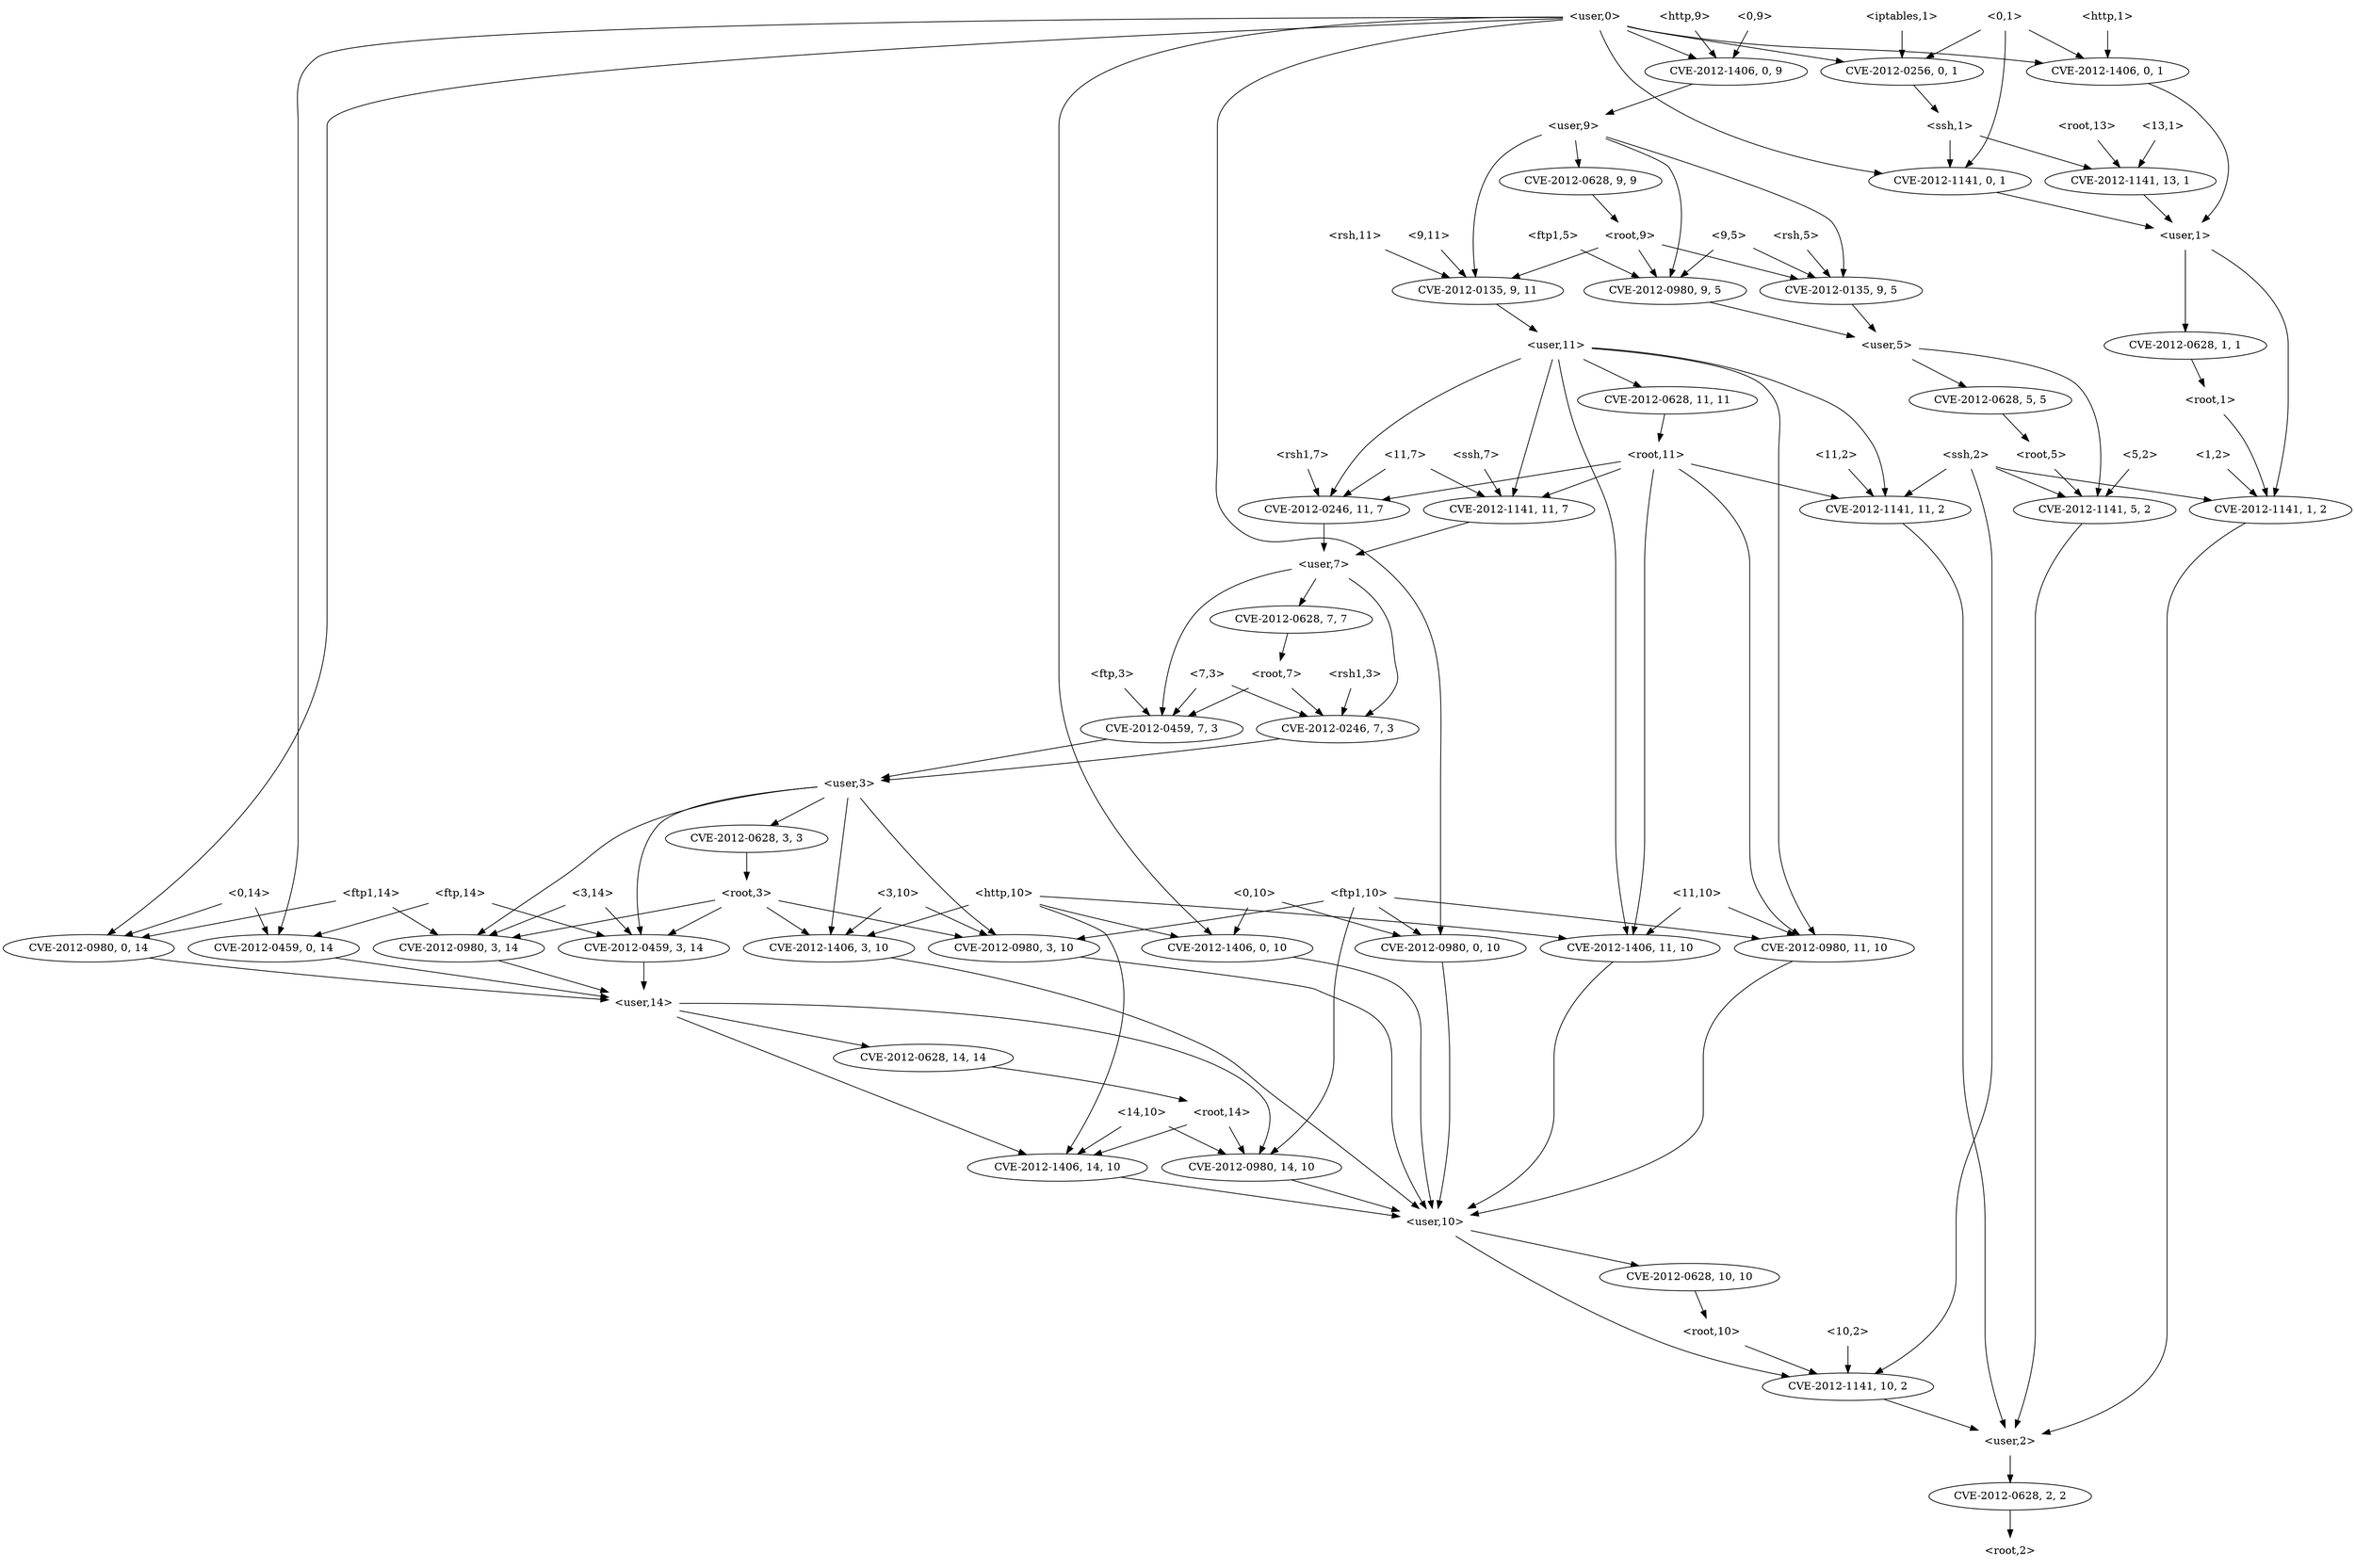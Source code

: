 strict digraph {
	graph [bb="0,0,2631,2052"];
	node [label="\N"];
	"<v_http,11,10>"	 [height=0.5,
		label=<CVE-2012-1406, 11, 10>,
		pos="504,810",
		width=2.7013];
	"<user,10>"	 [height=0.5,
		pos="849,450",
		shape=plaintext,
		width=1.0069];
	"<v_http,11,10>" -> "<user,10>"	 [pos="e,812.62,456.54 531.14,792.54 565.7,769.25 621,723.22 621,667 621,667 621,667 621,593 621,508.17 736.13,472.2 802.76,458.48"];
	"<v_ssh,10,2>"	 [height=0.5,
		label=<CVE-2012-1141, 10, 2>,
		pos="1978,234",
		width=2.5686];
	"<user,10>" -> "<v_ssh,10,2>"	 [pos="e,1886.4,236.56 885.39,434.44 968.03,402.06 1176.8,324.09 1359,288 1538.8,252.37 1752.7,240.69 1876.2,236.86"];
	"<v_root,10,10>"	 [height=0.5,
		label=<CVE-2012-0628, 10, 10>,
		pos="1342,378",
		width=2.7013];
	"<user,10>" -> "<v_root,10,10>"	 [pos="e,1267.2,389.62 885.25,443.85 963.1,432.8 1148,406.54 1257.2,391.04"];
	"<user,2>"	 [height=0.5,
		pos="2188,162",
		shape=plaintext,
		width=0.91667];
	"<v_ssh,10,2>" -> "<user,2>"	 [pos="e,2154.9,174.04 2022.5,218.15 2058.7,206.09 2109.5,189.17 2145.2,177.26"];
	"<root,10>"	 [height=0.5,
		pos="1404,306",
		shape=plaintext,
		width=1];
	"<v_root,10,10>" -> "<root,10>"	 [pos="e,1388.7,324.28 1357,360.05 1364.5,351.58 1373.7,341.17 1382,331.82"];
	"<v_ssh,13,1>"	 [height=0.5,
		label=<CVE-2012-1141, 13, 1>,
		pos="2477,1818",
		width=2.5686];
	"<user,1>"	 [height=0.5,
		pos="2477,1746",
		shape=plaintext,
		width=0.91667];
	"<v_ssh,13,1>" -> "<user,1>"	 [pos="e,2477,1764.1 2477,1799.7 2477,1792 2477,1782.7 2477,1774.1"];
	"<v_ssh,1,2>"	 [height=0.5,
		label=<CVE-2012-1141, 1, 2>,
		pos="2416,1386",
		width=2.4499];
	"<user,1>" -> "<v_ssh,1,2>"	 [pos="e,2418,1404 2466.4,1727.8 2451.5,1701.8 2426,1650.4 2426,1603 2426,1603 2426,1603 2426,1529 2426,1488.9 2422,1442.6 2419,1414"];
	"<v_root,1,1>"	 [height=0.5,
		label=<CVE-2012-0628, 1, 1>,
		pos="2542,1602",
		width=2.4499];
	"<user,1>" -> "<v_root,1,1>"	 [pos="e,2534.1,1620.2 2484.8,1727.9 2496,1703.5 2516.6,1658.4 2529.8,1629.6"];
	"<v_root,3,3>"	 [height=0.5,
		label=<CVE-2012-0628, 3, 3>,
		pos="1292,954",
		width=2.4499];
	"<root,3>"	 [height=0.5,
		pos="1292,882",
		shape=plaintext,
		width=0.89583];
	"<v_root,3,3>" -> "<root,3>"	 [pos="e,1292,900.1 1292,935.7 1292,927.98 1292,918.71 1292,910.11"];
	"<v_http,3,10>"	 [height=0.5,
		label=<CVE-2012-1406, 3, 10>,
		pos="1000,810",
		width=2.5686];
	"<root,3>" -> "<v_http,3,10>"	 [pos="e,1056,824.42 1259.6,873.24 1213.1,862.08 1126.2,841.25 1065.8,826.77"];
	"<v_ftp1,3,10>"	 [height=0.5,
		label=<CVE-2012-0980, 3, 10>,
		pos="1204,810",
		width=2.5686];
	"<root,3>" -> "<v_ftp1,3,10>"	 [pos="e,1224.9,827.62 1270.2,863.7 1259,854.75 1245.1,843.71 1233,834.05"];
	"<v_ftp,3,14>"	 [height=0.5,
		label=<CVE-2012-0459, 3, 14>,
		pos="1408,810",
		width=2.5686];
	"<root,3>" -> "<v_ftp,3,14>"	 [pos="e,1381.1,827.23 1320.4,863.88 1336,854.45 1355.5,842.66 1372.2,832.61"];
	"<v_ftp1,3,14>"	 [height=0.5,
		label=<CVE-2012-0980, 3, 14>,
		pos="1612,810",
		width=2.5686];
	"<root,3>" -> "<v_ftp1,3,14>"	 [pos="e,1553,823.92 1324.4,873.9 1375.4,862.76 1475.2,840.92 1542.8,826.14"];
	"<v_http,0,10>"	 [height=0.5,
		label=<CVE-2012-1406, 0, 10>,
		pos="92,810",
		width=2.5686];
	"<v_http,0,10>" -> "<user,10>"	 [pos="e,812.64,451.41 123.05,792.98 161.78,770.5 223,725.7 223,667 223,667 223,667 223,593 223,474.22 657.04,454.8 802.29,451.62"];
	"<root,1>"	 [height=0.5,
		pos="2523,1530",
		shape=plaintext,
		width=0.89583];
	"<root,1>" -> "<v_ssh,1,2>"	 [pos="e,2429,1404.2 2510.1,1511.9 2491.5,1487.1 2456.9,1441.2 2435.2,1412.5"];
	"<v_ssh,1,2>" -> "<user,2>"	 [pos="e,2221.4,177.28 2398.4,1368 2374.6,1343 2335,1293.8 2335,1243 2335,1243 2335,1243 2335,305 2335,246.37 2273.8,204.26 2230.3,181.78"];
	"<user,9>"	 [height=0.5,
		pos="1910,1890",
		shape=plaintext,
		width=0.91667];
	"<v_ftp1,9,5>"	 [height=0.5,
		label=<CVE-2012-0980, 9, 5>,
		pos="2160,1674",
		width=2.4499];
	"<user,9>" -> "<v_ftp1,9,5>"	 [pos="e,2160.4,1692.2 1943.2,1876.4 1947.8,1874.9 1952.5,1873.3 1957,1872 2024.8,1851.9 2058.6,1882.3 2112,1836 2150.8,1802.4 2158.9,1739\
 2160.2,1702.6"];
	"<v_rsh,9,11>"	 [height=0.5,
		label=<CVE-2012-0135, 9, 11>,
		pos="1690,1674",
		width=2.5686];
	"<user,9>" -> "<v_rsh,9,11>"	 [pos="e,1707.4,1691.9 1892.4,1871.8 1853.3,1833.9 1759.5,1742.6 1714.7,1699"];
	"<v_root,9,9>"	 [height=0.5,
		label=<CVE-2012-0628, 9, 9>,
		pos="2015,1818",
		width=2.4499];
	"<user,9>" -> "<v_root,9,9>"	 [pos="e,1990.3,1835.5 1935.7,1871.9 1949.6,1862.6 1966.9,1851 1981.8,1841.1"];
	"<v_rsh,9,5>"	 [height=0.5,
		label=<CVE-2012-0135, 9, 5>,
		pos="1965,1674",
		width=2.4499];
	"<user,9>" -> "<v_rsh,9,5>"	 [pos="e,1938.4,1691.2 1904.9,1871.6 1896.9,1841 1884.5,1776.3 1906,1728 1911.3,1716.1 1920.8,1705.7 1930.6,1697.4"];
	"<user,5>"	 [height=0.5,
		pos="2160,1602",
		shape=plaintext,
		width=0.91667];
	"<v_ftp1,9,5>" -> "<user,5>"	 [pos="e,2160,1620.1 2160,1655.7 2160,1648 2160,1638.7 2160,1630.1"];
	"<user,11>"	 [height=0.5,
		pos="843,1602",
		shape=plaintext,
		width=1.0069];
	"<v_rsh,9,11>" -> "<user,11>"	 [pos="e,879.45,1606 1606.5,1666.1 1430.5,1651.6 1026.8,1618.2 889.62,1606.9"];
	"<root,9>"	 [height=0.5,
		pos="2026,1746",
		shape=plaintext,
		width=0.89583];
	"<v_root,9,9>" -> "<root,9>"	 [pos="e,2023.3,1764.1 2017.7,1799.7 2018.9,1792 2020.4,1782.7 2021.7,1774.1"];
	"<v_rsh,9,5>" -> "<user,5>"	 [pos="e,2127,1614.9 2006.8,1658 2039.4,1646.3 2084.4,1630.1 2117.2,1618.4"];
	"<v_root,2,2>"	 [height=0.5,
		label=<CVE-2012-0628, 2, 2>,
		pos="2188,90",
		width=2.4499];
	"<user,2>" -> "<v_root,2,2>"	 [pos="e,2188,108.1 2188,143.7 2188,135.98 2188,126.71 2188,118.11"];
	"<root,9>" -> "<v_ftp1,9,5>"	 [pos="e,2129.2,1691.1 2058.4,1728.1 2077,1718.3 2100.5,1706.1 2120.2,1695.8"];
	"<root,9>" -> "<v_rsh,9,11>"	 [pos="e,1765.6,1684.5 1993.4,1731.3 1989.9,1730.1 1986.4,1729 1983,1728 1914.4,1708.4 1834.6,1694.6 1775.6,1685.9"];
	"<root,9>" -> "<v_rsh,9,5>"	 [pos="e,1979.9,1692.1 2010.9,1727.7 2003.6,1719.3 1994.7,1709.1 1986.7,1699.9"];
	"<v_root,1,1>" -> "<root,1>"	 [pos="e,2527.6,1548.1 2537.3,1583.7 2535.2,1575.9 2532.6,1566.5 2530.3,1557.8"];
	"<root,14>"	 [height=0.5,
		pos="1139,594",
		shape=plaintext,
		width=1];
	"<v_ftp1,14,10>"	 [height=0.5,
		label=<CVE-2012-0980, 14, 10>,
		pos="993,522",
		width=2.7013];
	"<root,14>" -> "<v_ftp1,14,10>"	 [pos="e,1026.3,538.99 1103.3,575.88 1082.8,566.07 1057.1,553.72 1035.6,543.41"];
	"<v_http,14,10>"	 [height=0.5,
		label=<CVE-2012-1406, 14, 10>,
		pos="1206,522",
		width=2.7013];
	"<root,14>" -> "<v_http,14,10>"	 [pos="e,1189.6,540.1 1155.6,575.7 1163.7,567.22 1173.6,556.86 1182.5,547.58"];
	"<v_ftp1,14,10>" -> "<user,10>"	 [pos="e,884.15,468.08 959.96,504.94 940.22,495.34 914.88,483.02 893.4,472.58"];
	"<v_http,14,10>" -> "<user,10>"	 [pos="e,885.46,458.15 1141.8,508.4 1070.8,494.5 958.38,472.45 895.49,460.12"];
	"<v_http,0,9>"	 [height=0.5,
		label=<CVE-2012-1406, 0, 9>,
		pos="2003,1962",
		width=2.4499];
	"<v_http,0,9>" -> "<user,9>"	 [pos="e,1932.9,1908.2 1981,1944.4 1969.1,1935.5 1954.2,1924.3 1941.1,1914.4"];
	"<rsh1,3>"	 [height=0.5,
		pos="994,1170",
		shape=plaintext,
		width=0.92361];
	"<v_rsh1,7,3>"	 [height=0.5,
		label=<CVE-2012-0246, 7, 3>,
		pos="1016,1098",
		width=2.4499];
	"<rsh1,3>" -> "<v_rsh1,7,3>"	 [pos="e,1010.6,1116.1 999.44,1151.7 1001.9,1143.9 1004.8,1134.5 1007.6,1125.8"];
	"<user,3>"	 [height=0.5,
		pos="1211,1026",
		shape=plaintext,
		width=0.91667];
	"<v_rsh1,7,3>" -> "<user,3>"	 [pos="e,1178,1038.9 1057.8,1082 1090.4,1070.3 1135.4,1054.1 1168.2,1042.4"];
	"<v_root,5,5>"	 [height=0.5,
		label=<CVE-2012-0628, 5, 5>,
		pos="2276,1530",
		width=2.4499];
	"<root,5>"	 [height=0.5,
		pos="2221,1458",
		shape=plaintext,
		width=0.89583];
	"<v_root,5,5>" -> "<root,5>"	 [pos="e,2234.6,1476.3 2262.7,1512.1 2256.2,1503.8 2248.2,1493.6 2240.9,1484.4"];
	"<v_ssh,5,2>"	 [height=0.5,
		label=<CVE-2012-1141, 5, 2>,
		pos="2221,1386",
		width=2.4499];
	"<root,5>" -> "<v_ssh,5,2>"	 [pos="e,2221,1404.1 2221,1439.7 2221,1432 2221,1422.7 2221,1414.1"];
	"<13,1>"	 [height=0.5,
		pos="2541,1890",
		shape=plaintext,
		width=0.78472];
	"<13,1>" -> "<v_ssh,13,1>"	 [pos="e,2492.6,1836.1 2525.2,1871.7 2517.4,1863.2 2508,1852.9 2499.5,1843.6"];
	"<http,10>"	 [height=0.5,
		pos="607,882",
		shape=plaintext,
		width=0.97917];
	"<http,10>" -> "<v_http,3,10>"	 [pos="e,924.82,820.57 642.64,866.76 645.78,865.74 648.93,864.8 652,864 700.2,851.38 828.16,833.33 914.74,821.9"];
	"<http,10>" -> "<v_http,11,10>"	 [pos="e,528.23,827.47 581.8,863.88 568.16,854.61 551.16,843.05 536.52,833.1"];
	"<http,10>" -> "<v_http,0,10>"	 [pos="e,158.88,822.52 571.58,876.91 500.09,868.55 333.46,848.56 194,828 185.83,826.8 177.3,825.47 168.81,824.12"];
	"<http,10>" -> "<v_http,14,10>"	 [pos="e,1206.4,540.35 610.57,863.8 615.59,843.84 626.61,811.21 648,792 671.38,771.02 1162.7,635.1 1184,612 1199.3,595.41 1204.4,569.9 \
1205.9,550.44"];
	"<v_http,3,10>" -> "<user,10>"	 [pos="e,845.16,468.39 955.78,794 905.41,773.78 830,732.57 830,667 830,667 830,667 830,593 830,552.86 837.55,506.9 843.13,478.4"];
	"<v_ftp1,11,10>"	 [height=0.5,
		label=<CVE-2012-0980, 11, 10>,
		pos="754,810",
		width=2.7013];
	"<v_ftp1,11,10>" -> "<user,10>"	 [pos="e,827.44,468.22 754,791.95 754,765.29 754,712.11 754,667 754,667 754,667 754,593 754,545.01 791.94,500.96 819.87,475.04"];
	"<root,2>"	 [height=0.5,
		pos="2188,18",
		shape=plaintext,
		width=0.89583];
	"<user,14>"	 [height=0.5,
		pos="1408,738",
		shape=plaintext,
		width=1.0069];
	"<v_ftp,3,14>" -> "<user,14>"	 [pos="e,1408,756.1 1408,791.7 1408,783.98 1408,774.71 1408,766.11"];
	"<user,14>" -> "<v_ftp1,14,10>"	 [pos="e,993.22,540.03 1371.4,736.22 1312.7,733.77 1195.1,723.81 1105,684 1057.2,662.88 1039.8,656.26 1012,612 1000.3,593.44 995.73,568.85\
 993.96,550.22"];
	"<user,14>" -> "<v_http,14,10>"	 [pos="e,1222,539.94 1391.8,719.85 1356,681.96 1270.2,591 1228.9,547.28"];
	"<v_root,14,14>"	 [height=0.5,
		label=<CVE-2012-0628, 14, 14>,
		pos="1211,666",
		width=2.7013];
	"<user,14>" -> "<v_root,14,14>"	 [pos="e,1253.9,682.25 1371.4,724 1341.1,713.24 1297.7,697.81 1263.7,685.72"];
	"<v_ftp,7,3>"	 [height=0.5,
		label=<CVE-2012-0459, 7, 3>,
		pos="1211,1098",
		width=2.4499];
	"<v_ftp,7,3>" -> "<user,3>"	 [pos="e,1211,1044.1 1211,1079.7 1211,1072 1211,1062.7 1211,1054.1"];
	"<user,3>" -> "<v_http,3,10>"	 [pos="e,1007.1,828 1182.6,1008 1148.1,986.21 1089.5,945.84 1050,900 1033.6,881.02 1020.1,855.87 1011.3,837.14"];
	"<user,3>" -> "<v_ftp1,3,10>"	 [pos="e,1200.8,828.02 1204.3,1007.6 1200.8,997.42 1196.8,984.17 1195,972 1188.1,925.22 1194.2,870.08 1199.2,837.98"];
	"<user,3>" -> "<v_root,3,3>"	 [pos="e,1272.8,971.62 1231,1007.7 1241.3,998.84 1253.9,987.92 1265,978.33"];
	"<user,3>" -> "<v_ftp,3,14>"	 [pos="e,1411.6,828.4 1244,1025.3 1284.8,1023.8 1353.2,1014.6 1389,972 1420.5,934.53 1418,873.62 1413.1,838.44"];
	"<user,3>" -> "<v_ftp1,3,14>"	 [pos="e,1612,828.16 1244,1024.6 1318.1,1021.9 1498,1004.3 1589,900 1603.9,882.96 1609.3,857.5 1611.2,838.17"];
	"<user,0>"	 [height=0.5,
		pos="1868,2034",
		shape=plaintext,
		width=0.91667];
	"<v_ftp1,0,10>"	 [height=0.5,
		label=<CVE-2012-0980, 0, 10>,
		pos="296,810",
		width=2.5686];
	"<user,0>" -> "<v_ftp1,0,10>"	 [pos="e,317.31,827.76 1834.8,2031.6 1616,2022.2 392,1966 392,1891 392,1891 392,1891 392,953 392,904.58 353.22,860.35 324.96,834.54"];
	"<user,0>" -> "<v_http,0,9>"	 [pos="e,1972.2,1979 1901,2015.9 1919.8,2006.2 1943.3,1993.9 1963.1,1983.7"];
	"<v_ftp1,0,14>"	 [height=0.5,
		label=<CVE-2012-0980, 0, 14>,
		pos="2020,810",
		width=2.5686];
	"<user,0>" -> "<v_ftp1,0,14>"	 [pos="e,2015.3,828.14 1864.2,2015.6 1858.6,1988.9 1849,1936.3 1849,1891 1849,1891 1849,1891 1849,1529 1849,1456.5 1860.1,1438.9 1875,1368\
 1897.4,1261.7 1986.3,934.4 2012.6,837.99"];
	"<v_iptables,0,1>"	 [height=0.5,
		label=<CVE-2012-0256, 0, 1>,
		pos="2198,1962",
		width=2.4499];
	"<user,0>" -> "<v_iptables,0,1>"	 [pos="e,2138.4,1975.3 1901.3,2025.6 1914.9,2022.6 1930.7,2019.1 1945,2016 2007,2002.7 2077.7,1987.9 2128.5,1977.3"];
	"<v_ftp,0,14>"	 [height=0.5,
		label=<CVE-2012-0459, 0, 14>,
		pos="1816,810",
		width=2.5686];
	"<user,0>" -> "<v_ftp,0,14>"	 [pos="e,1815,828.04 1854.4,2015.9 1847.3,2006 1839.3,1993 1835,1980 1792.5,1850.8 1811,1811 1811,1675 1811,1675 1811,1675 1811,953 1811\
,912.97 1813,866.63 1814.5,838.07"];
	"<v_http,0,1>"	 [height=0.5,
		label=<CVE-2012-1406, 0, 1>,
		pos="2430,1962",
		width=2.4499];
	"<user,0>" -> "<v_http,0,1>"	 [pos="e,2357.9,1972.4 1901.2,2024.8 1914.7,2021.7 1930.5,2018.3 1945,2016 2099.4,1991.1 2139.6,1997.8 2295,1980 2312.1,1978 2330.3,1975.8\
 2347.7,1973.7"];
	"<user,0>" -> "<v_http,0,10>"	 [pos="e,99.488,828.11 1834.6,2033.4 1688.4,2034.6 1090,2035.6 603,1980 390.04,1955.7 129,2105.3 129,1891 129,1891 129,1891 129,953 129\
,911.71 114.17,865.77 103.28,837.63"];
	"<v_ssh,0,1>"	 [height=0.5,
		label=<CVE-2012-1141, 0, 1>,
		pos="2278,1818",
		width=2.4499];
	"<user,0>" -> "<v_ssh,0,1>"	 [pos="e,2199.8,1826.5 1871,2015.8 1875.3,1995.9 1885.1,1963.3 1906,1944 1984.7,1871.3 2107,1840.8 2189.7,1828"];
	"<v_ftp1,0,10>" -> "<user,10>"	 [pos="e,812.37,454.42 317.31,792.24 345.59,767.93 392,719.97 392,667 392,667 392,667 392,593 392,507.71 685.92,467.89 802.33,455.47"];
	"<v_ftp1,0,14>" -> "<user,14>"	 [pos="e,1444.5,742.05 1953.6,797.44 1941.4,795.5 1928.9,793.59 1917,792 1747.2,769.16 1544.3,750.66 1454.6,742.91"];
	"<ssh,1>"	 [height=0.5,
		pos="2373,1890",
		shape=plaintext,
		width=0.84028];
	"<v_iptables,0,1>" -> "<ssh,1>"	 [pos="e,2342.5,1903.2 2236.4,1945.6 2265.1,1934.2 2304.1,1918.6 2333.1,1907"];
	"<v_ftp,0,14>" -> "<user,14>"	 [pos="e,1444.5,745.26 1749.1,797.52 1666.1,783.29 1526.9,759.4 1454.6,747"];
	"<v_http,0,1>" -> "<user,1>"	 [pos="e,2510.1,1754.7 2505,1952.3 2532.6,1945.1 2561.2,1931.9 2578,1908 2605.6,1868.8 2602.8,1841.1 2578,1800 2565.3,1779 2541.2,1765.9\
 2519.7,1758"];
	"<v_ssh,0,1>" -> "<user,1>"	 [pos="e,2443.7,1758.7 2320.2,1802.2 2353.7,1790.4 2400.5,1773.9 2434.2,1762.1"];
	"<11,7>"	 [height=0.5,
		pos="770,1458",
		shape=plaintext,
		width=0.78472];
	"<v_ssh,11,7>"	 [height=0.5,
		label=<CVE-2012-1141, 11, 7>,
		pos="974,1386",
		width=2.5686];
	"<11,7>" -> "<v_ssh,11,7>"	 [pos="e,924.47,1401.2 798.49,1443.8 801.68,1442.5 804.89,1441.2 808,1440 842.96,1426.6 882.89,1413.8 914.83,1404.1"];
	"<v_rsh1,11,7>"	 [height=0.5,
		label=<CVE-2012-0246, 11, 7>,
		pos="694,1386",
		width=2.5686];
	"<11,7>" -> "<v_rsh1,11,7>"	 [pos="e,712.31,1403.9 751.21,1439.7 741.76,1431 730.14,1420.3 719.86,1410.8"];
	"<user,7>"	 [height=0.5,
		pos="974,1314",
		shape=plaintext,
		width=0.91667];
	"<v_ssh,11,7>" -> "<user,7>"	 [pos="e,974,1332.1 974,1367.7 974,1360 974,1350.7 974,1342.1"];
	"<v_rsh1,11,7>" -> "<user,7>"	 [pos="e,940.88,1323.3 748.32,1371.4 801.62,1358.1 881.85,1338 930.91,1325.8"];
	"<ftp1,5>"	 [height=0.5,
		pos="2220,1746",
		shape=plaintext,
		width=0.89583];
	"<ftp1,5>" -> "<v_ftp1,9,5>"	 [pos="e,2174.7,1692.1 2205.2,1727.7 2198,1719.3 2189.2,1709.1 2181.3,1699.9"];
	"<rsh,11>"	 [height=0.5,
		pos="1623,1746",
		shape=plaintext,
		width=0.92361];
	"<rsh,11>" -> "<v_rsh,9,11>"	 [pos="e,1673.6,1692.1 1639.6,1727.7 1647.7,1719.2 1657.6,1708.9 1666.5,1699.6"];
	"<0,10>"	 [height=0.5,
		pos="259,882",
		shape=plaintext,
		width=0.78472];
	"<0,10>" -> "<v_ftp1,0,10>"	 [pos="e,286.96,828.1 268.15,863.7 272.4,855.64 277.56,845.89 282.27,836.98"];
	"<0,10>" -> "<v_http,0,10>"	 [pos="e,129.28,826.62 230.67,869.13 205.48,858.57 168.16,842.92 138.58,830.53"];
	"<v_ftp1,3,10>" -> "<user,10>"	 [pos="e,854.02,468.1 1176.5,792.79 1115.6,755.66 968.86,658.47 887,540 873.7,520.76 863.63,496.12 857.21,477.65"];
	"<root,13>"	 [height=0.5,
		pos="2458,1890",
		shape=plaintext,
		width=1];
	"<root,13>" -> "<v_ssh,13,1>"	 [pos="e,2472.4,1836.1 2462.7,1871.7 2464.8,1863.9 2467.4,1854.5 2469.7,1845.8"];
	"<v_ftp1,3,14>" -> "<user,14>"	 [pos="e,1444.3,751.45 1568.5,794.07 1534.8,782.52 1488.3,766.57 1454.1,754.81"];
	"<0,1>"	 [height=0.5,
		pos="2314,2034",
		shape=plaintext,
		width=0.75];
	"<0,1>" -> "<v_http,0,1>"	 [pos="e,2403,1979.3 2341.2,2016.6 2357,2007 2377.2,1994.8 2394.3,1984.5"];
	"<0,1>" -> "<v_iptables,0,1>"	 [pos="e,2225,1979.3 2286.8,2016.6 2271,2007 2250.8,1994.8 2233.7,1984.5"];
	"<0,1>" -> "<v_ssh,0,1>"	 [pos="e,2280.9,1836.2 2311.1,2015.8 2304.9,1978.8 2290.1,1890.8 2282.6,1846.1"];
	"<ssh,7>"	 [height=0.5,
		pos="1027,1458",
		shape=plaintext,
		width=0.84028];
	"<ssh,7>" -> "<v_ssh,11,7>"	 [pos="e,986.95,1404.1 1013.9,1439.7 1007.6,1431.4 999.95,1421.3 993.04,1412.1"];
	"<http,1>"	 [height=0.5,
		pos="2430,2034",
		shape=plaintext,
		width=0.89583];
	"<http,1>" -> "<v_http,0,1>"	 [pos="e,2430,1980.1 2430,2015.7 2430,2008 2430,1998.7 2430,1990.1"];
	"<user,11>" -> "<v_ssh,11,7>"	 [pos="e,976.12,1404.2 879.39,1592.1 902.98,1584.4 932.32,1570.8 949,1548 977.82,1508.5 979.12,1449 976.93,1414.5"];
	"<user,11>" -> "<v_http,11,10>"	 [pos="e,504.2,828.05 806.51,1601.9 719.11,1601.9 505,1588.7 505,1459 505,1459 505,1459 505,953 505,913 504.6,866.65 504.3,838.08"];
	"<v_root,11,11>"	 [height=0.5,
		label=<CVE-2012-0628, 11, 11>,
		pos="843,1530",
		width=2.7013];
	"<user,11>" -> "<v_root,11,11>"	 [pos="e,843,1548.1 843,1583.7 843,1576 843,1566.7 843,1558.1"];
	"<user,11>" -> "<v_ftp1,11,10>"	 [pos="e,750.54,828.15 806.72,1588.8 779.87,1579.1 742.76,1564.6 712,1548 662.53,1521.3 639.37,1522.7 608,1476 589.71,1448.8 595.58,1436.6\
 592,1404 566.61,1172.7 674.66,1125 734,900 739.42,879.46 744.65,856 748.4,838.33"];
	"<user,11>" -> "<v_rsh1,11,7>"	 [pos="e,694.14,1404.1 806.62,1591.3 783.49,1583.3 754.68,1569.7 737,1548 705.32,1509.2 696.83,1449.1 694.65,1414.4"];
	"<v_ssh,11,2>"	 [height=0.5,
		label=<CVE-2012-1141, 11, 2>,
		pos="1977,1386",
		width=2.5686];
	"<user,11>" -> "<v_ssh,11,2>"	 [pos="e,1913,1399.1 879.45,1594.1 1039.6,1563.9 1683,1442.5 1902.9,1401"];
	"<root,11>"	 [height=0.5,
		pos="853,1458",
		shape=plaintext,
		width=1];
	"<v_root,11,11>" -> "<root,11>"	 [pos="e,850.56,1476.1 845.47,1511.7 846.57,1504 847.9,1494.7 849.13,1486.1"];
	"<v_ssh,11,2>" -> "<user,2>"	 [pos="e,2182.3,180.27 2018.8,1369.9 2067.4,1349.4 2141,1307.6 2141,1243 2141,1243 2141,1243 2141,809 2141,713.51 2160,690.49 2160,595 \
2160,595 2160,595 2160,305 2160,264.27 2171.2,218.19 2179.5,189.86"];
	"<http,9>"	 [height=0.5,
		pos="1987,2034",
		shape=plaintext,
		width=0.89583];
	"<http,9>" -> "<v_http,0,9>"	 [pos="e,1999.1,1980.1 1991,2015.7 1992.7,2008 1994.8,1998.7 1996.8,1990.1"];
	"<iptables,1>"	 [height=0.5,
		pos="2198,2034",
		shape=plaintext,
		width=1.1944];
	"<iptables,1>" -> "<v_iptables,0,1>"	 [pos="e,2198,1980.1 2198,2015.7 2198,2008 2198,1998.7 2198,1990.1"];
	"<v_root,14,14>" -> "<root,14>"	 [pos="e,1156.5,612.03 1193.6,648.05 1184.6,639.35 1173.6,628.59 1163.7,619.04"];
	"<ftp1,10>"	 [height=0.5,
		pos="917,882",
		shape=plaintext,
		width=1];
	"<ftp1,10>" -> "<v_ftp1,0,10>"	 [pos="e,362.02,822.63 880.79,877.6 779.05,868.02 491.92,840.61 398,828 389.62,826.88 380.88,825.59 372.18,824.24"];
	"<ftp1,10>" -> "<v_ftp1,11,10>"	 [pos="e,790.64,826.73 880.83,865.46 857.04,855.25 825.7,841.79 800.13,830.81"];
	"<ftp1,10>" -> "<v_ftp1,3,10>"	 [pos="e,1148.7,824.49 953.06,872.21 999.6,860.85 1081.4,840.9 1138.9,826.87"];
	"<ftp1,10>" -> "<v_ftp1,14,10>"	 [pos="e,984.65,540.07 909.11,863.75 904.89,853.58 900.14,840.33 898,828 895.26,812.24 895.3,807.77 898,792 913.86,699.48 958.3,596.52 \
980.32,549.28"];
	"<10,2>"	 [height=0.5,
		pos="1978,306",
		shape=plaintext,
		width=0.78472];
	"<10,2>" -> "<v_ssh,10,2>"	 [pos="e,1978,252.1 1978,287.7 1978,279.98 1978,270.71 1978,262.11"];
	"<root,11>" -> "<v_ssh,11,7>"	 [pos="e,945.95,1403.2 882.6,1439.9 899.04,1430.4 919.65,1418.4 937.13,1408.3"];
	"<root,11>" -> "<v_http,11,10>"	 [pos="e,509.07,828.13 843.54,1439.7 832.96,1421 814.69,1391 795,1368 716.92,1277 655.03,1291.2 594,1188 518.77,1060.8 555.8,1007.2 519\
,864 516.8,855.44 514.23,846.15 511.85,837.78"];
	"<root,11>" -> "<v_rsh1,11,7>"	 [pos="e,729.66,1402.7 816.92,1441.1 793.77,1430.9 763.52,1417.6 738.83,1406.7"];
	"<root,11>" -> "<v_ssh,11,2>"	 [pos="e,1886.4,1389.6 889.04,1451.7 915.97,1447.9 953.72,1443 987,1440 1311.3,1410.8 1697,1395.8 1876.2,1390"];
	"<root,11>" -> "<v_ftp1,11,10>"	 [pos="e,775.97,827.62 853,1440 853,1413.3 853,1360.1 853,1315 853,1315 853,1315 853,953 853,904.1 813.01,860 783.86,834.35"];
	"<11,10>"	 [height=0.5,
		pos="693,882",
		shape=plaintext,
		width=0.88889];
	"<11,10>" -> "<v_http,11,10>"	 [pos="e,547.58,826.22 660.95,867.88 657.6,866.55 654.23,865.24 651,864 620.06,852.17 585.19,839.56 557.18,829.62"];
	"<11,10>" -> "<v_ftp1,11,10>"	 [pos="e,739.09,828.1 708.08,863.7 715.39,855.3 724.31,845.07 732.34,835.86"];
	"<v_root,7,7>"	 [height=0.5,
		label=<CVE-2012-0628, 7, 7>,
		pos="1063,1242",
		width=2.4499];
	"<root,7>"	 [height=0.5,
		pos="1078,1170",
		shape=plaintext,
		width=0.89583];
	"<v_root,7,7>" -> "<root,7>"	 [pos="e,1074.3,1188.1 1066.7,1223.7 1068.4,1216 1070.3,1206.7 1072.2,1198.1"];
	"<root,7>" -> "<v_ftp,7,3>"	 [pos="e,1180.6,1115 1110.5,1151.9 1129,1142.2 1152.2,1129.9 1171.7,1119.7"];
	"<root,7>" -> "<v_rsh1,7,3>"	 [pos="e,1031.1,1116.1 1062.7,1151.7 1055.2,1143.3 1046.2,1133.1 1038,1123.9"];
	"<3,14>"	 [height=0.5,
		pos="1468,882",
		shape=plaintext,
		width=0.78472];
	"<3,14>" -> "<v_ftp,3,14>"	 [pos="e,1422.7,828.1 1453.2,863.7 1446,855.3 1437.2,845.07 1429.3,835.86"];
	"<3,14>" -> "<v_ftp1,3,14>"	 [pos="e,1579.3,826.88 1496.4,867.17 1517.5,856.93 1546.5,842.83 1570.2,831.31"];
	"<9,11>"	 [height=0.5,
		pos="1703,1746",
		shape=plaintext,
		width=0.78472];
	"<9,11>" -> "<v_rsh,9,11>"	 [pos="e,1693.2,1692.1 1699.8,1727.7 1698.4,1720 1696.6,1710.7 1695,1702.1"];
	"<v_root,2,2>" -> "<root,2>"	 [pos="e,2188,36.104 2188,71.697 2188,63.983 2188,54.712 2188,46.112"];
	"<ssh,1>" -> "<v_ssh,13,1>"	 [pos="e,2452.5,1835.5 2398.4,1871.9 2412.2,1862.6 2429.4,1851 2444.2,1841.1"];
	"<ssh,1>" -> "<v_ssh,0,1>"	 [pos="e,2300.6,1835.6 2349.5,1871.7 2337.3,1862.7 2322.1,1851.5 2308.9,1841.8"];
	"<0,9>"	 [height=0.5,
		pos="2065,2034",
		shape=plaintext,
		width=0.75];
	"<0,9>" -> "<v_http,0,9>"	 [pos="e,2018.1,1980.1 2049.7,2015.7 2042.2,2007.3 2033.2,1997.1 2025,1987.9"];
	"<ftp,3>"	 [height=0.5,
		pos="1269,1170",
		shape=plaintext,
		width=0.8125];
	"<ftp,3>" -> "<v_ftp,7,3>"	 [pos="e,1225.2,1116.1 1254.7,1151.7 1247.7,1143.3 1239.2,1133.1 1231.6,1123.9"];
	"<v_ssh,5,2>" -> "<user,2>"	 [pos="e,2193.9,180.26 2220.2,1368 2219,1341.3 2217,1288.1 2217,1243 2217,1243 2217,1243 2217,305 2217,264.21 2205.4,218.15 2196.8,189.84"];
	"<14,10>"	 [height=0.5,
		pos="1053,594",
		shape=plaintext,
		width=0.88889];
	"<14,10>" -> "<v_ftp1,14,10>"	 [pos="e,1007.7,540.1 1038.2,575.7 1031,567.3 1022.2,557.07 1014.3,547.86"];
	"<14,10>" -> "<v_http,14,10>"	 [pos="e,1171.3,538.87 1085.1,578.33 1107.5,568.09 1137.6,554.3 1162.2,543.05"];
	"<9,5>"	 [height=0.5,
		pos="2104,1746",
		shape=plaintext,
		width=0.75];
	"<9,5>" -> "<v_ftp1,9,5>"	 [pos="e,2146.3,1692.1 2117.8,1727.7 2124.5,1719.4 2132.6,1709.3 2139.9,1700.1"];
	"<9,5>" -> "<v_rsh,9,5>"	 [pos="e,1996.4,1690.8 2076.9,1731.3 2056.6,1721.1 2028.5,1707 2005.6,1695.4"];
	"<root,10>" -> "<v_ssh,10,2>"	 [pos="e,1902,244.27 1440.3,300.57 1530.1,289.62 1764.1,261.08 1891.8,245.51"];
	"<11,2>"	 [height=0.5,
		pos="1977,1458",
		shape=plaintext,
		width=0.78472];
	"<11,2>" -> "<v_ssh,11,2>"	 [pos="e,1977,1404.1 1977,1439.7 1977,1432 1977,1422.7 1977,1414.1"];
	"<user,5>" -> "<v_root,5,5>"	 [pos="e,2249.1,1547.2 2188.4,1583.9 2204,1574.5 2223.5,1562.7 2240.2,1552.6"];
	"<user,5>" -> "<v_ssh,5,2>"	 [pos="e,2203.5,1404 2159,1583.8 2158,1553.5 2158.6,1489.1 2179,1440 2183.2,1429.8 2190,1420 2196.9,1411.6"];
	"<7,3>"	 [height=0.5,
		pos="1156,1170",
		shape=plaintext,
		width=0.75];
	"<7,3>" -> "<v_ftp,7,3>"	 [pos="e,1197.6,1116.1 1169.6,1151.7 1176.1,1143.4 1184.1,1133.3 1191.2,1124.1"];
	"<7,3>" -> "<v_rsh1,7,3>"	 [pos="e,1047.7,1114.8 1128.7,1155.3 1108.3,1145.1 1080,1131 1056.9,1119.4"];
	"<ssh,2>"	 [height=0.5,
		pos="2101,1458",
		shape=plaintext,
		width=0.84028];
	"<ssh,2>" -> "<v_ssh,11,2>"	 [pos="e,2005.7,1403.2 2070.7,1439.9 2053.8,1430.4 2032.7,1418.4 2014.8,1408.3"];
	"<ssh,2>" -> "<v_ssh,1,2>"	 [pos="e,2358.7,1399.7 2131.5,1450.2 2181.3,1439.1 2281.5,1416.9 2348.7,1402"];
	"<ssh,2>" -> "<v_ssh,10,2>"	 [pos="e,2013.2,250.76 2103.1,1439.8 2105.8,1421.2 2111.9,1391.2 2124,1368 2133.8,1349.3 2145.1,1350.7 2155,1332 2174.2,1295.8 2179,1284\
 2179,1243 2179,1243 2179,1243 2179,809 2179,710.57 2122,693.43 2122,595 2122,595 2122,595 2122,377 2122,320.25 2064.6,278.55 2022.3\
,255.52"];
	"<ssh,2>" -> "<v_ssh,5,2>"	 [pos="e,2193.2,1403.2 2130.4,1439.9 2146.7,1430.4 2167.1,1418.4 2184.4,1408.3"];
	"<ftp,14>"	 [height=0.5,
		pos="1548,882",
		shape=plaintext,
		width=0.89583];
	"<ftp,14>" -> "<v_ftp,3,14>"	 [pos="e,1439.8,826.91 1515.5,864.76 1495.7,854.84 1470.1,842.07 1448.9,831.46"];
	"<ftp,14>" -> "<v_ftp,0,14>"	 [pos="e,1763,824.84 1580.3,872.56 1623,861.41 1699,841.56 1753.2,827.41"];
	"<rsh1,7>"	 [height=0.5,
		pos="651,1458",
		shape=plaintext,
		width=0.92361];
	"<rsh1,7>" -> "<v_rsh1,11,7>"	 [pos="e,683.49,1404.1 661.63,1439.7 666.63,1431.6 672.69,1421.7 678.21,1412.7"];
	"<0,14>"	 [height=0.5,
		pos="1958,882",
		shape=plaintext,
		width=0.78472];
	"<0,14>" -> "<v_ftp1,0,14>"	 [pos="e,2004.9,828.1 1973.3,863.7 1980.8,855.3 1989.8,845.07 1998,835.86"];
	"<0,14>" -> "<v_ftp,0,14>"	 [pos="e,1848.3,826.93 1929.6,867 1909,856.83 1880.7,842.91 1857.6,831.49"];
	"<user,7>" -> "<v_ftp,7,3>"	 [pos="e,1211,1116.2 1007.2,1311.8 1047.8,1308.7 1116.5,1297.8 1160,1260 1198.9,1226.2 1208.4,1162.9 1210.6,1126.5"];
	"<user,7>" -> "<v_root,7,7>"	 [pos="e,1041.9,1259.6 996,1295.7 1007.4,1286.7 1021.4,1275.7 1033.7,1266"];
	"<user,7>" -> "<v_rsh1,7,3>"	 [pos="e,986.12,1115.1 965.39,1295.6 951.55,1265 928.11,1200.2 951,1152 956.87,1139.6 967.2,1129.2 977.92,1120.9"];
	"<ftp1,14>"	 [height=0.5,
		pos="1875,882",
		shape=plaintext,
		width=1];
	"<ftp1,14>" -> "<v_ftp1,0,14>"	 [pos="e,1986.9,826.99 1910.5,863.88 1930.8,854.07 1956.4,841.72 1977.7,831.41"];
	"<ftp1,14>" -> "<v_ftp1,3,14>"	 [pos="e,1664.3,824.93 1839,871.41 1796.6,860.12 1725.4,841.17 1674,827.5"];
	"<3,10>"	 [height=0.5,
		pos="1088,882",
		shape=plaintext,
		width=0.78472];
	"<3,10>" -> "<v_http,3,10>"	 [pos="e,1020.9,827.62 1066.2,863.7 1055,854.75 1041.1,843.71 1029,834.05"];
	"<3,10>" -> "<v_ftp1,3,10>"	 [pos="e,1177.1,827.23 1116.4,863.88 1132,854.45 1151.5,842.66 1168.2,832.61"];
	"<5,2>"	 [height=0.5,
		pos="2299,1458",
		shape=plaintext,
		width=0.75];
	"<5,2>" -> "<v_ssh,5,2>"	 [pos="e,2239.5,1403.6 2279.7,1439.7 2269.8,1430.8 2257.7,1419.9 2247,1410.3"];
	"<rsh,5>"	 [height=0.5,
		pos="1945,1746",
		shape=plaintext,
		width=0.81944];
	"<rsh,5>" -> "<v_rsh,9,5>"	 [pos="e,1960.1,1692.1 1949.9,1727.7 1952.2,1719.9 1954.9,1710.5 1957.3,1701.8"];
	"<1,2>"	 [height=0.5,
		pos="2371,1458",
		shape=plaintext,
		width=0.75];
	"<1,2>" -> "<v_ssh,1,2>"	 [pos="e,2405,1404.1 2382.1,1439.7 2387.4,1431.6 2393.7,1421.7 2399.5,1412.7"];
}
